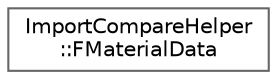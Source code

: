 digraph "Graphical Class Hierarchy"
{
 // INTERACTIVE_SVG=YES
 // LATEX_PDF_SIZE
  bgcolor="transparent";
  edge [fontname=Helvetica,fontsize=10,labelfontname=Helvetica,labelfontsize=10];
  node [fontname=Helvetica,fontsize=10,shape=box,height=0.2,width=0.4];
  rankdir="LR";
  Node0 [id="Node000000",label="ImportCompareHelper\l::FMaterialData",height=0.2,width=0.4,color="grey40", fillcolor="white", style="filled",URL="$d7/d0f/structImportCompareHelper_1_1FMaterialData.html",tooltip=" "];
}
